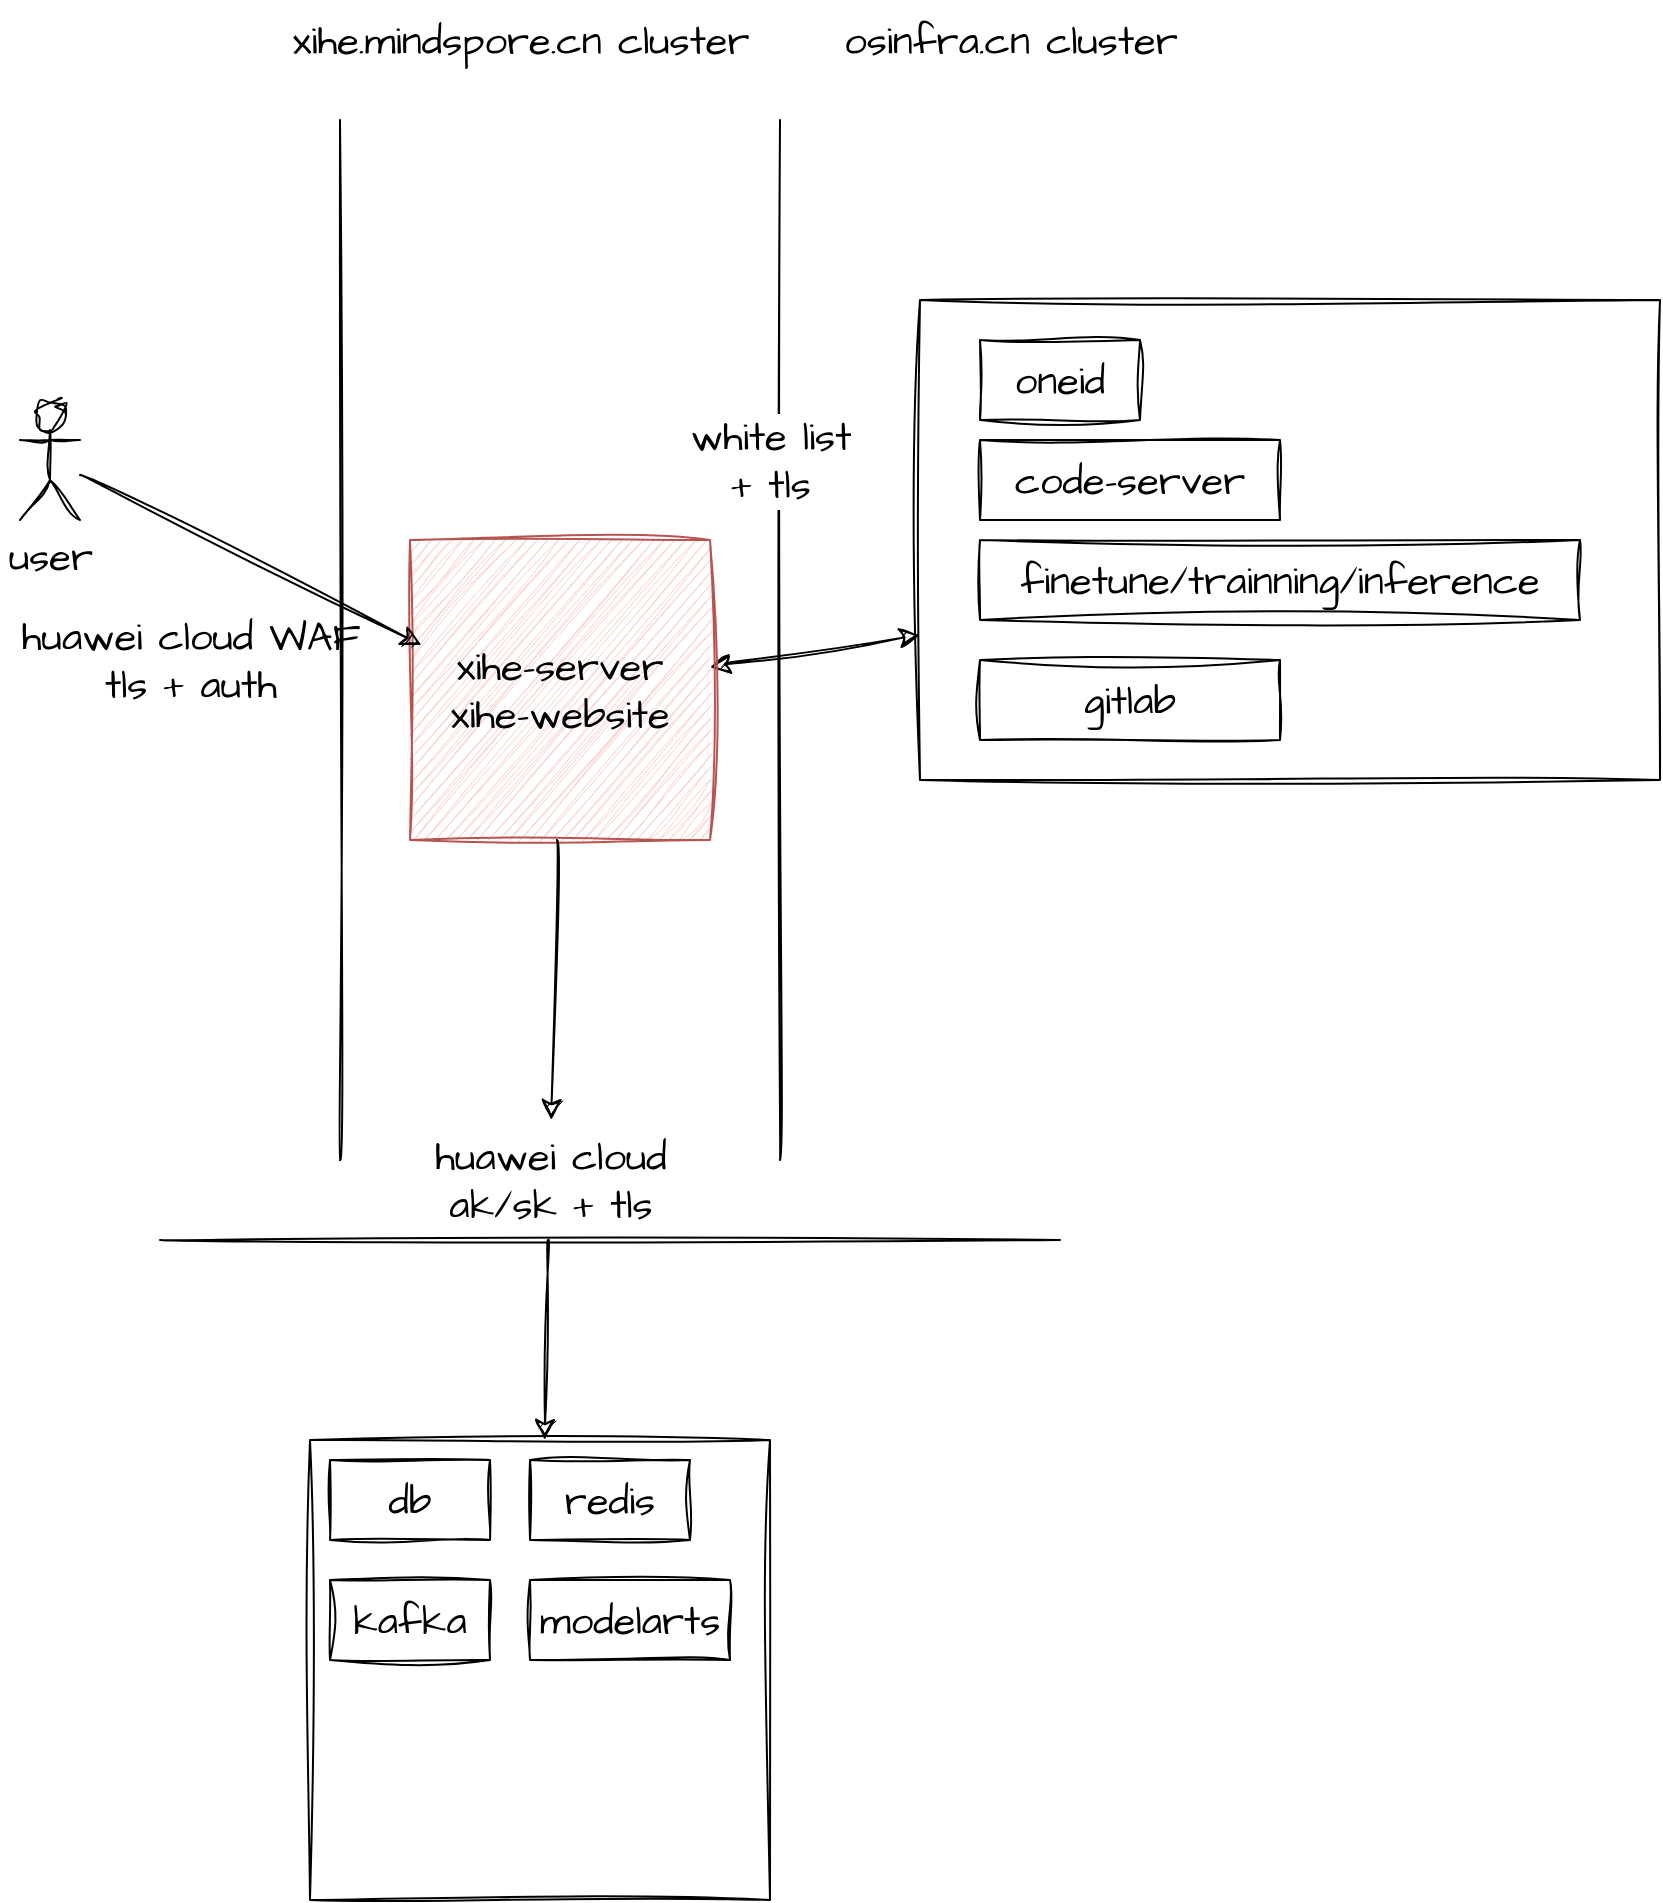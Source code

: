 <mxfile version="22.1.0" type="github">
  <diagram name="第 1 页" id="A6Zkvdzp1pMpmYnJnzD6">
    <mxGraphModel dx="2866" dy="1561" grid="1" gridSize="10" guides="1" tooltips="1" connect="1" arrows="1" fold="1" page="0" pageScale="1" pageWidth="827" pageHeight="1169" math="0" shadow="0">
      <root>
        <mxCell id="0" />
        <mxCell id="1" parent="0" />
        <mxCell id="Da-CEmP_mSu1BHxWHgcb-30" value="" style="rounded=0;whiteSpace=wrap;html=1;sketch=1;hachureGap=4;jiggle=2;curveFitting=1;fontFamily=Architects Daughter;fontSource=https%3A%2F%2Ffonts.googleapis.com%2Fcss%3Ffamily%3DArchitects%2BDaughter;fontSize=20;" vertex="1" parent="1">
          <mxGeometry x="-10" y="-50" width="370" height="240" as="geometry" />
        </mxCell>
        <mxCell id="Da-CEmP_mSu1BHxWHgcb-10" style="edgeStyle=none;curved=1;rounded=0;sketch=1;hachureGap=4;jiggle=2;curveFitting=1;orthogonalLoop=1;jettySize=auto;html=1;entryX=0;entryY=0.5;entryDx=0;entryDy=0;fontFamily=Architects Daughter;fontSource=https%3A%2F%2Ffonts.googleapis.com%2Fcss%3Ffamily%3DArchitects%2BDaughter;fontSize=16;startSize=8;endSize=8;startArrow=classic;startFill=1;" edge="1" parent="1" source="Da-CEmP_mSu1BHxWHgcb-1">
          <mxGeometry relative="1" as="geometry">
            <mxPoint x="-10" y="117.5" as="targetPoint" />
          </mxGeometry>
        </mxCell>
        <mxCell id="Da-CEmP_mSu1BHxWHgcb-17" style="edgeStyle=none;curved=1;rounded=0;sketch=1;hachureGap=4;jiggle=2;curveFitting=1;orthogonalLoop=1;jettySize=auto;html=1;fontFamily=Architects Daughter;fontSource=https%3A%2F%2Ffonts.googleapis.com%2Fcss%3Ffamily%3DArchitects%2BDaughter;fontSize=16;startSize=8;endSize=8;" edge="1" parent="1" source="Da-CEmP_mSu1BHxWHgcb-14" target="Da-CEmP_mSu1BHxWHgcb-16">
          <mxGeometry relative="1" as="geometry" />
        </mxCell>
        <mxCell id="Da-CEmP_mSu1BHxWHgcb-1" value="xihe-server&lt;br&gt;xihe-website" style="whiteSpace=wrap;html=1;aspect=fixed;sketch=1;hachureGap=4;jiggle=2;curveFitting=1;fontFamily=Architects Daughter;fontSource=https%3A%2F%2Ffonts.googleapis.com%2Fcss%3Ffamily%3DArchitects%2BDaughter;fontSize=20;fillColor=#f8cecc;strokeColor=#b85450;" vertex="1" parent="1">
          <mxGeometry x="-265" y="70" width="150" height="150" as="geometry" />
        </mxCell>
        <mxCell id="Da-CEmP_mSu1BHxWHgcb-2" value="" style="endArrow=none;html=1;rounded=0;sketch=1;hachureGap=4;jiggle=2;curveFitting=1;fontFamily=Architects Daughter;fontSource=https%3A%2F%2Ffonts.googleapis.com%2Fcss%3Ffamily%3DArchitects%2BDaughter;fontSize=16;startSize=8;endSize=8;curved=1;" edge="1" parent="1">
          <mxGeometry width="50" height="50" relative="1" as="geometry">
            <mxPoint x="-300" y="380" as="sourcePoint" />
            <mxPoint x="-300" y="-140" as="targetPoint" />
          </mxGeometry>
        </mxCell>
        <mxCell id="Da-CEmP_mSu1BHxWHgcb-3" value="huawei cloud WAF&lt;br&gt;tls + auth" style="text;html=1;align=center;verticalAlign=middle;resizable=0;points=[];autosize=1;strokeColor=none;fillColor=none;fontSize=20;fontFamily=Architects Daughter;" vertex="1" parent="1">
          <mxGeometry x="-470" y="100" width="190" height="60" as="geometry" />
        </mxCell>
        <mxCell id="Da-CEmP_mSu1BHxWHgcb-4" value="user" style="shape=umlActor;verticalLabelPosition=bottom;verticalAlign=top;html=1;outlineConnect=0;sketch=1;hachureGap=4;jiggle=2;curveFitting=1;fontFamily=Architects Daughter;fontSource=https%3A%2F%2Ffonts.googleapis.com%2Fcss%3Ffamily%3DArchitects%2BDaughter;fontSize=20;" vertex="1" parent="1">
          <mxGeometry x="-460" width="30" height="60" as="geometry" />
        </mxCell>
        <mxCell id="Da-CEmP_mSu1BHxWHgcb-5" value="" style="endArrow=none;html=1;rounded=0;sketch=1;hachureGap=4;jiggle=2;curveFitting=1;fontFamily=Architects Daughter;fontSource=https%3A%2F%2Ffonts.googleapis.com%2Fcss%3Ffamily%3DArchitects%2BDaughter;fontSize=16;startSize=8;endSize=8;curved=1;" edge="1" parent="1">
          <mxGeometry width="50" height="50" relative="1" as="geometry">
            <mxPoint x="-80" y="380" as="sourcePoint" />
            <mxPoint x="-80" y="-140" as="targetPoint" />
          </mxGeometry>
        </mxCell>
        <mxCell id="Da-CEmP_mSu1BHxWHgcb-26" value="white list&lt;br&gt;+ tls" style="edgeLabel;html=1;align=center;verticalAlign=middle;resizable=0;points=[];fontSize=20;fontFamily=Architects Daughter;" vertex="1" connectable="0" parent="Da-CEmP_mSu1BHxWHgcb-5">
          <mxGeometry x="-0.065" y="1" relative="1" as="geometry">
            <mxPoint x="-4" y="-107" as="offset" />
          </mxGeometry>
        </mxCell>
        <mxCell id="Da-CEmP_mSu1BHxWHgcb-7" value="xihe.mindspore.cn cluster" style="text;html=1;align=center;verticalAlign=middle;resizable=0;points=[];autosize=1;strokeColor=none;fillColor=none;fontSize=20;fontFamily=Architects Daughter;" vertex="1" parent="1">
          <mxGeometry x="-335" y="-200" width="250" height="40" as="geometry" />
        </mxCell>
        <mxCell id="Da-CEmP_mSu1BHxWHgcb-8" value="osinfra.cn cluster" style="text;html=1;align=center;verticalAlign=middle;resizable=0;points=[];autosize=1;strokeColor=none;fillColor=none;fontSize=20;fontFamily=Architects Daughter;" vertex="1" parent="1">
          <mxGeometry x="-60" y="-200" width="190" height="40" as="geometry" />
        </mxCell>
        <mxCell id="Da-CEmP_mSu1BHxWHgcb-9" style="edgeStyle=none;curved=1;rounded=0;sketch=1;hachureGap=4;jiggle=2;curveFitting=1;orthogonalLoop=1;jettySize=auto;html=1;entryX=0.038;entryY=0.35;entryDx=0;entryDy=0;entryPerimeter=0;fontFamily=Architects Daughter;fontSource=https%3A%2F%2Ffonts.googleapis.com%2Fcss%3Ffamily%3DArchitects%2BDaughter;fontSize=16;startSize=8;endSize=8;" edge="1" parent="1" source="Da-CEmP_mSu1BHxWHgcb-4" target="Da-CEmP_mSu1BHxWHgcb-1">
          <mxGeometry relative="1" as="geometry" />
        </mxCell>
        <mxCell id="Da-CEmP_mSu1BHxWHgcb-11" value="oneid" style="rounded=0;whiteSpace=wrap;html=1;sketch=1;hachureGap=4;jiggle=2;curveFitting=1;fontFamily=Architects Daughter;fontSource=https%3A%2F%2Ffonts.googleapis.com%2Fcss%3Ffamily%3DArchitects%2BDaughter;fontSize=20;" vertex="1" parent="1">
          <mxGeometry x="20" y="-30" width="80" height="40" as="geometry" />
        </mxCell>
        <mxCell id="Da-CEmP_mSu1BHxWHgcb-12" value="finetune/trainning/inference" style="rounded=0;whiteSpace=wrap;html=1;sketch=1;hachureGap=4;jiggle=2;curveFitting=1;fontFamily=Architects Daughter;fontSource=https%3A%2F%2Ffonts.googleapis.com%2Fcss%3Ffamily%3DArchitects%2BDaughter;fontSize=20;" vertex="1" parent="1">
          <mxGeometry x="20" y="70" width="300" height="40" as="geometry" />
        </mxCell>
        <mxCell id="Da-CEmP_mSu1BHxWHgcb-13" value="" style="endArrow=none;html=1;rounded=0;sketch=1;hachureGap=4;jiggle=2;curveFitting=1;fontFamily=Architects Daughter;fontSource=https%3A%2F%2Ffonts.googleapis.com%2Fcss%3Ffamily%3DArchitects%2BDaughter;fontSize=16;startSize=8;endSize=8;curved=1;" edge="1" parent="1">
          <mxGeometry width="50" height="50" relative="1" as="geometry">
            <mxPoint x="-390" y="420" as="sourcePoint" />
            <mxPoint x="60" y="420" as="targetPoint" />
          </mxGeometry>
        </mxCell>
        <mxCell id="Da-CEmP_mSu1BHxWHgcb-16" value="" style="whiteSpace=wrap;html=1;aspect=fixed;sketch=1;hachureGap=4;jiggle=2;curveFitting=1;fontFamily=Architects Daughter;fontSource=https%3A%2F%2Ffonts.googleapis.com%2Fcss%3Ffamily%3DArchitects%2BDaughter;fontSize=20;" vertex="1" parent="1">
          <mxGeometry x="-315" y="520" width="230" height="230" as="geometry" />
        </mxCell>
        <mxCell id="Da-CEmP_mSu1BHxWHgcb-19" value="db" style="rounded=0;whiteSpace=wrap;html=1;sketch=1;hachureGap=4;jiggle=2;curveFitting=1;fontFamily=Architects Daughter;fontSource=https%3A%2F%2Ffonts.googleapis.com%2Fcss%3Ffamily%3DArchitects%2BDaughter;fontSize=20;" vertex="1" parent="1">
          <mxGeometry x="-305" y="530" width="80" height="40" as="geometry" />
        </mxCell>
        <mxCell id="Da-CEmP_mSu1BHxWHgcb-20" value="redis" style="rounded=0;whiteSpace=wrap;html=1;sketch=1;hachureGap=4;jiggle=2;curveFitting=1;fontFamily=Architects Daughter;fontSource=https%3A%2F%2Ffonts.googleapis.com%2Fcss%3Ffamily%3DArchitects%2BDaughter;fontSize=20;" vertex="1" parent="1">
          <mxGeometry x="-205" y="530" width="80" height="40" as="geometry" />
        </mxCell>
        <mxCell id="Da-CEmP_mSu1BHxWHgcb-22" value="kafka" style="rounded=0;whiteSpace=wrap;html=1;sketch=1;hachureGap=4;jiggle=2;curveFitting=1;fontFamily=Architects Daughter;fontSource=https%3A%2F%2Ffonts.googleapis.com%2Fcss%3Ffamily%3DArchitects%2BDaughter;fontSize=20;" vertex="1" parent="1">
          <mxGeometry x="-305" y="590" width="80" height="40" as="geometry" />
        </mxCell>
        <mxCell id="Da-CEmP_mSu1BHxWHgcb-23" value="modelarts" style="rounded=0;whiteSpace=wrap;html=1;sketch=1;hachureGap=4;jiggle=2;curveFitting=1;fontFamily=Architects Daughter;fontSource=https%3A%2F%2Ffonts.googleapis.com%2Fcss%3Ffamily%3DArchitects%2BDaughter;fontSize=20;" vertex="1" parent="1">
          <mxGeometry x="-205" y="590" width="100" height="40" as="geometry" />
        </mxCell>
        <mxCell id="Da-CEmP_mSu1BHxWHgcb-25" value="" style="edgeStyle=none;curved=1;rounded=0;sketch=1;hachureGap=4;jiggle=2;curveFitting=1;orthogonalLoop=1;jettySize=auto;html=1;fontFamily=Architects Daughter;fontSource=https%3A%2F%2Ffonts.googleapis.com%2Fcss%3Ffamily%3DArchitects%2BDaughter;fontSize=16;startSize=8;endSize=8;" edge="1" parent="1" source="Da-CEmP_mSu1BHxWHgcb-1" target="Da-CEmP_mSu1BHxWHgcb-14">
          <mxGeometry relative="1" as="geometry">
            <mxPoint x="-209" y="160" as="sourcePoint" />
            <mxPoint x="-199" y="450" as="targetPoint" />
          </mxGeometry>
        </mxCell>
        <mxCell id="Da-CEmP_mSu1BHxWHgcb-14" value="huawei cloud&lt;br&gt;ak/sk + tls" style="text;html=1;align=center;verticalAlign=middle;resizable=0;points=[];autosize=1;strokeColor=none;fillColor=none;fontSize=20;fontFamily=Architects Daughter;" vertex="1" parent="1">
          <mxGeometry x="-265" y="360" width="140" height="60" as="geometry" />
        </mxCell>
        <mxCell id="Da-CEmP_mSu1BHxWHgcb-28" value="code-server" style="rounded=0;whiteSpace=wrap;html=1;sketch=1;hachureGap=4;jiggle=2;curveFitting=1;fontFamily=Architects Daughter;fontSource=https%3A%2F%2Ffonts.googleapis.com%2Fcss%3Ffamily%3DArchitects%2BDaughter;fontSize=20;" vertex="1" parent="1">
          <mxGeometry x="20" y="20" width="150" height="40" as="geometry" />
        </mxCell>
        <mxCell id="Da-CEmP_mSu1BHxWHgcb-29" value="gitlab" style="rounded=0;whiteSpace=wrap;html=1;sketch=1;hachureGap=4;jiggle=2;curveFitting=1;fontFamily=Architects Daughter;fontSource=https%3A%2F%2Ffonts.googleapis.com%2Fcss%3Ffamily%3DArchitects%2BDaughter;fontSize=20;" vertex="1" parent="1">
          <mxGeometry x="20" y="130" width="150" height="40" as="geometry" />
        </mxCell>
      </root>
    </mxGraphModel>
  </diagram>
</mxfile>
